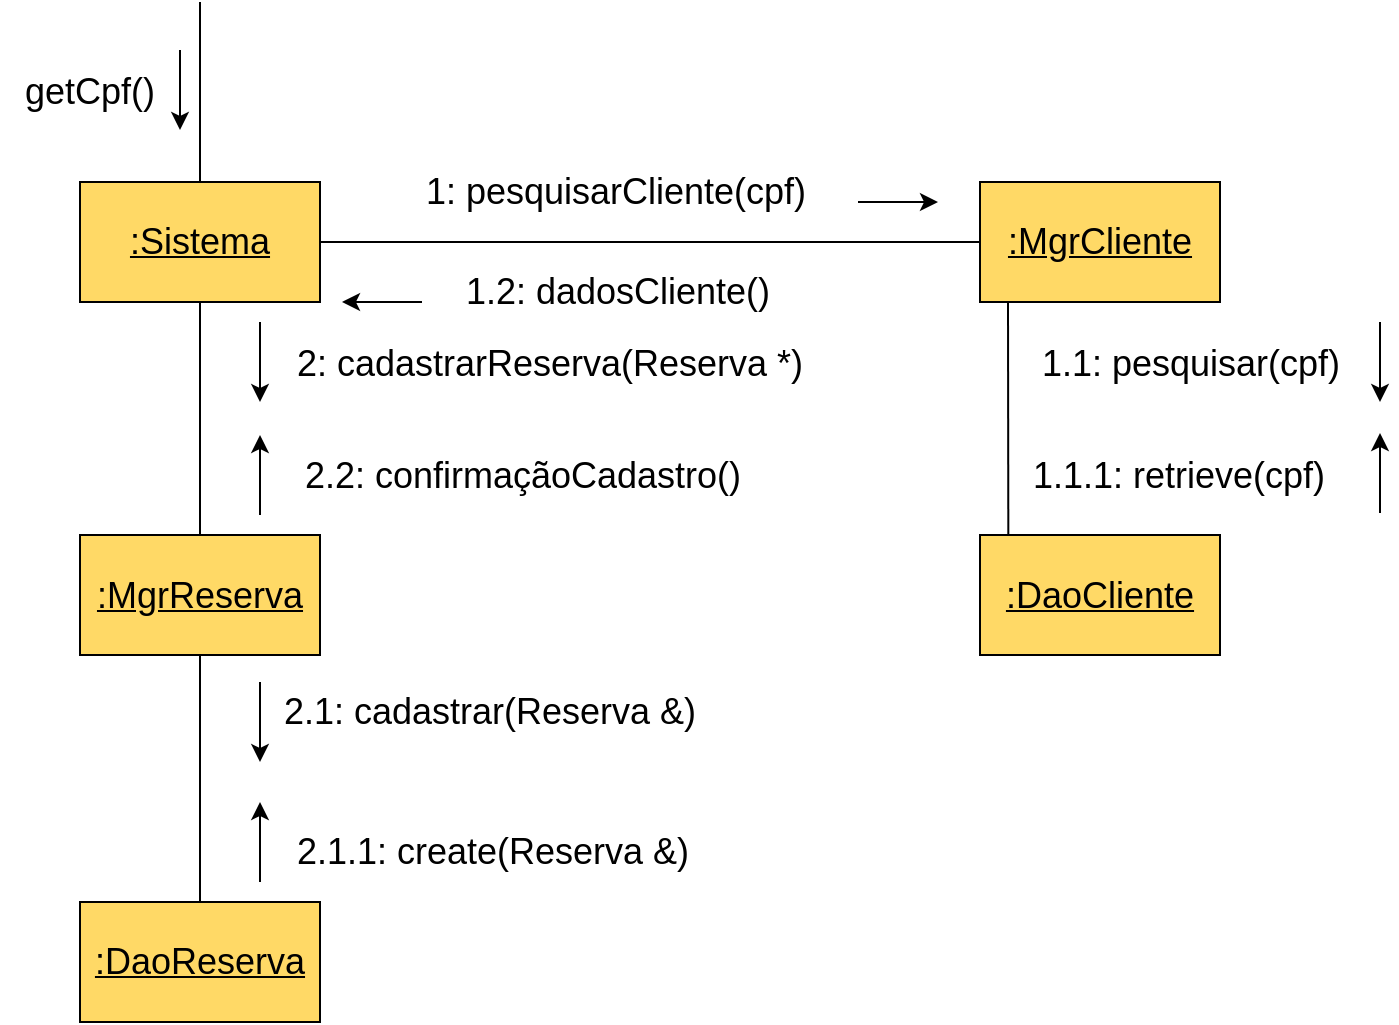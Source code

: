 <mxfile version="20.0.1" type="github">
  <diagram id="ZzfmP2RD6eanzWZvCcLj" name="Page-1">
    <mxGraphModel dx="1422" dy="696" grid="1" gridSize="10" guides="1" tooltips="1" connect="1" arrows="1" fold="1" page="1" pageScale="1" pageWidth="827" pageHeight="1169" math="0" shadow="0">
      <root>
        <mxCell id="0" />
        <mxCell id="1" parent="0" />
        <mxCell id="wr61bbnLbfRQHEi8CD0G-1" value="&lt;font style=&quot;font-size: 18px;&quot;&gt;&lt;u&gt;:Sistema&lt;/u&gt;&lt;/font&gt;" style="rounded=0;whiteSpace=wrap;html=1;fillColor=#FFD966;" parent="1" vertex="1">
          <mxGeometry x="40" y="320" width="120" height="60" as="geometry" />
        </mxCell>
        <mxCell id="wr61bbnLbfRQHEi8CD0G-2" value="&lt;font style=&quot;font-size: 18px;&quot;&gt;&lt;u&gt;:MgrCliente&lt;/u&gt;&lt;/font&gt;" style="rounded=0;whiteSpace=wrap;html=1;fillColor=#FFD966;" parent="1" vertex="1">
          <mxGeometry x="490" y="320" width="120" height="60" as="geometry" />
        </mxCell>
        <mxCell id="wr61bbnLbfRQHEi8CD0G-3" value="&lt;font style=&quot;font-size: 18px;&quot;&gt;&lt;u&gt;:DaoCliente&lt;/u&gt;&lt;/font&gt;" style="rounded=0;whiteSpace=wrap;html=1;fillColor=#FFD966;" parent="1" vertex="1">
          <mxGeometry x="490" y="496.5" width="120" height="60" as="geometry" />
        </mxCell>
        <mxCell id="wr61bbnLbfRQHEi8CD0G-4" value="" style="endArrow=none;html=1;rounded=0;fontSize=18;exitX=0.5;exitY=0;exitDx=0;exitDy=0;" parent="1" source="wr61bbnLbfRQHEi8CD0G-1" edge="1">
          <mxGeometry width="50" height="50" relative="1" as="geometry">
            <mxPoint x="90" y="290" as="sourcePoint" />
            <mxPoint x="100" y="230" as="targetPoint" />
          </mxGeometry>
        </mxCell>
        <mxCell id="wr61bbnLbfRQHEi8CD0G-5" value="getCpf()" style="text;html=1;strokeColor=none;fillColor=none;align=center;verticalAlign=middle;whiteSpace=wrap;rounded=0;fontSize=18;" parent="1" vertex="1">
          <mxGeometry y="260" width="90" height="30" as="geometry" />
        </mxCell>
        <mxCell id="wr61bbnLbfRQHEi8CD0G-6" value="" style="endArrow=none;html=1;rounded=0;fontSize=18;exitX=1;exitY=0.5;exitDx=0;exitDy=0;entryX=0;entryY=0.5;entryDx=0;entryDy=0;" parent="1" source="wr61bbnLbfRQHEi8CD0G-1" target="wr61bbnLbfRQHEi8CD0G-2" edge="1">
          <mxGeometry width="50" height="50" relative="1" as="geometry">
            <mxPoint x="300" y="380" as="sourcePoint" />
            <mxPoint x="300" y="290" as="targetPoint" />
          </mxGeometry>
        </mxCell>
        <mxCell id="wr61bbnLbfRQHEi8CD0G-7" value="" style="endArrow=none;html=1;rounded=0;fontSize=18;entryX=0.118;entryY=-0.002;entryDx=0;entryDy=0;entryPerimeter=0;" parent="1" target="wr61bbnLbfRQHEi8CD0G-3" edge="1">
          <mxGeometry width="50" height="50" relative="1" as="geometry">
            <mxPoint x="504" y="380" as="sourcePoint" />
            <mxPoint x="530" y="670" as="targetPoint" />
          </mxGeometry>
        </mxCell>
        <mxCell id="wr61bbnLbfRQHEi8CD0G-8" value="2: cadastrarReserva(Reserva *)" style="text;html=1;strokeColor=none;fillColor=none;align=center;verticalAlign=middle;whiteSpace=wrap;rounded=0;fontSize=18;" parent="1" vertex="1">
          <mxGeometry x="140" y="396" width="270" height="30" as="geometry" />
        </mxCell>
        <mxCell id="wr61bbnLbfRQHEi8CD0G-10" value="1.1: pesquisar(cpf)" style="text;html=1;strokeColor=none;fillColor=none;align=center;verticalAlign=middle;whiteSpace=wrap;rounded=0;fontSize=18;" parent="1" vertex="1">
          <mxGeometry x="510" y="396" width="171" height="30" as="geometry" />
        </mxCell>
        <mxCell id="wr61bbnLbfRQHEi8CD0G-14" value="1.2: dadosCliente()" style="text;html=1;strokeColor=none;fillColor=none;align=center;verticalAlign=middle;whiteSpace=wrap;rounded=0;fontSize=18;" parent="1" vertex="1">
          <mxGeometry x="219" y="360" width="180" height="30" as="geometry" />
        </mxCell>
        <mxCell id="wr61bbnLbfRQHEi8CD0G-15" value="" style="endArrow=classic;html=1;rounded=0;fontSize=18;" parent="1" edge="1">
          <mxGeometry width="50" height="50" relative="1" as="geometry">
            <mxPoint x="90" y="254" as="sourcePoint" />
            <mxPoint x="90" y="294" as="targetPoint" />
          </mxGeometry>
        </mxCell>
        <mxCell id="wr61bbnLbfRQHEi8CD0G-16" value="" style="endArrow=classic;html=1;rounded=0;fontSize=18;" parent="1" edge="1">
          <mxGeometry width="50" height="50" relative="1" as="geometry">
            <mxPoint x="130" y="390" as="sourcePoint" />
            <mxPoint x="130" y="430" as="targetPoint" />
          </mxGeometry>
        </mxCell>
        <mxCell id="wr61bbnLbfRQHEi8CD0G-17" value="" style="endArrow=none;html=1;rounded=0;fontSize=18;startArrow=classic;startFill=1;endFill=0;" parent="1" edge="1">
          <mxGeometry width="50" height="50" relative="1" as="geometry">
            <mxPoint x="171" y="380" as="sourcePoint" />
            <mxPoint x="211" y="380" as="targetPoint" />
          </mxGeometry>
        </mxCell>
        <mxCell id="wr61bbnLbfRQHEi8CD0G-18" value="" style="endArrow=classic;html=1;rounded=0;fontSize=18;" parent="1" edge="1">
          <mxGeometry width="50" height="50" relative="1" as="geometry">
            <mxPoint x="690" y="390" as="sourcePoint" />
            <mxPoint x="690" y="430" as="targetPoint" />
          </mxGeometry>
        </mxCell>
        <mxCell id="wr61bbnLbfRQHEi8CD0G-19" value="" style="endArrow=none;html=1;rounded=0;fontSize=18;startArrow=classic;startFill=1;endFill=0;" parent="1" edge="1">
          <mxGeometry width="50" height="50" relative="1" as="geometry">
            <mxPoint x="690" y="445.5" as="sourcePoint" />
            <mxPoint x="690" y="485.5" as="targetPoint" />
          </mxGeometry>
        </mxCell>
        <mxCell id="wr61bbnLbfRQHEi8CD0G-20" value="1: pesquisarCliente(cpf)" style="text;html=1;strokeColor=none;fillColor=none;align=center;verticalAlign=middle;whiteSpace=wrap;rounded=0;fontSize=18;" parent="1" vertex="1">
          <mxGeometry x="199" y="310" width="218" height="30" as="geometry" />
        </mxCell>
        <mxCell id="wr61bbnLbfRQHEi8CD0G-21" value="" style="endArrow=classic;html=1;rounded=0;fontSize=18;" parent="1" edge="1">
          <mxGeometry width="50" height="50" relative="1" as="geometry">
            <mxPoint x="429" y="330" as="sourcePoint" />
            <mxPoint x="469" y="330" as="targetPoint" />
          </mxGeometry>
        </mxCell>
        <mxCell id="wr61bbnLbfRQHEi8CD0G-22" value="2.1: cadastrar(Reserva &amp;amp;)" style="text;html=1;strokeColor=none;fillColor=none;align=center;verticalAlign=middle;whiteSpace=wrap;rounded=0;fontSize=18;" parent="1" vertex="1">
          <mxGeometry x="140" y="570" width="210" height="30" as="geometry" />
        </mxCell>
        <mxCell id="wr61bbnLbfRQHEi8CD0G-23" value="" style="endArrow=classic;html=1;rounded=0;fontSize=18;" parent="1" edge="1">
          <mxGeometry width="50" height="50" relative="1" as="geometry">
            <mxPoint x="130" y="570" as="sourcePoint" />
            <mxPoint x="130" y="610" as="targetPoint" />
          </mxGeometry>
        </mxCell>
        <mxCell id="wr61bbnLbfRQHEi8CD0G-24" value="2.1.1: create(Reserva &amp;amp;)" style="text;html=1;strokeColor=none;fillColor=none;align=center;verticalAlign=middle;whiteSpace=wrap;rounded=0;fontSize=18;" parent="1" vertex="1">
          <mxGeometry x="140" y="640" width="212.62" height="30" as="geometry" />
        </mxCell>
        <mxCell id="wr61bbnLbfRQHEi8CD0G-25" value="" style="endArrow=none;html=1;rounded=0;fontSize=18;startArrow=classic;startFill=1;endFill=0;" parent="1" edge="1">
          <mxGeometry width="50" height="50" relative="1" as="geometry">
            <mxPoint x="130" y="630" as="sourcePoint" />
            <mxPoint x="130" y="670" as="targetPoint" />
          </mxGeometry>
        </mxCell>
        <mxCell id="gkqncjv-Y_hTm5bCE2QK-1" value="1.1.1: retrieve(cpf)" style="text;html=1;strokeColor=none;fillColor=none;align=center;verticalAlign=middle;whiteSpace=wrap;rounded=0;fontSize=18;" vertex="1" parent="1">
          <mxGeometry x="510" y="451.5" width="159" height="30" as="geometry" />
        </mxCell>
        <mxCell id="gkqncjv-Y_hTm5bCE2QK-2" value="&lt;font style=&quot;font-size: 18px;&quot;&gt;&lt;u&gt;:MgrReserva&lt;/u&gt;&lt;/font&gt;" style="rounded=0;whiteSpace=wrap;html=1;fillColor=#FFD966;" vertex="1" parent="1">
          <mxGeometry x="40" y="496.5" width="120" height="60" as="geometry" />
        </mxCell>
        <mxCell id="gkqncjv-Y_hTm5bCE2QK-3" value="&lt;font style=&quot;font-size: 18px;&quot;&gt;&lt;u&gt;:DaoReserva&lt;/u&gt;&lt;/font&gt;" style="rounded=0;whiteSpace=wrap;html=1;fillColor=#FFD966;" vertex="1" parent="1">
          <mxGeometry x="40" y="680" width="120" height="60" as="geometry" />
        </mxCell>
        <mxCell id="gkqncjv-Y_hTm5bCE2QK-4" value="" style="endArrow=none;html=1;rounded=0;fontSize=18;exitX=0.5;exitY=1;exitDx=0;exitDy=0;entryX=0.5;entryY=0;entryDx=0;entryDy=0;" edge="1" parent="1" source="wr61bbnLbfRQHEi8CD0G-1" target="gkqncjv-Y_hTm5bCE2QK-2">
          <mxGeometry width="50" height="50" relative="1" as="geometry">
            <mxPoint x="10" y="720" as="sourcePoint" />
            <mxPoint x="100" y="540" as="targetPoint" />
          </mxGeometry>
        </mxCell>
        <mxCell id="gkqncjv-Y_hTm5bCE2QK-5" value="" style="endArrow=none;html=1;rounded=0;fontSize=18;exitX=0.5;exitY=1;exitDx=0;exitDy=0;entryX=0.5;entryY=0;entryDx=0;entryDy=0;" edge="1" parent="1" source="gkqncjv-Y_hTm5bCE2QK-2" target="gkqncjv-Y_hTm5bCE2QK-3">
          <mxGeometry width="50" height="50" relative="1" as="geometry">
            <mxPoint x="100" y="570" as="sourcePoint" />
            <mxPoint x="100" y="686.5" as="targetPoint" />
          </mxGeometry>
        </mxCell>
        <mxCell id="gkqncjv-Y_hTm5bCE2QK-6" value="2.2: confirmaçãoCadastro()" style="text;html=1;strokeColor=none;fillColor=none;align=center;verticalAlign=middle;whiteSpace=wrap;rounded=0;fontSize=18;" vertex="1" parent="1">
          <mxGeometry x="140" y="451.5" width="242.62" height="30" as="geometry" />
        </mxCell>
        <mxCell id="gkqncjv-Y_hTm5bCE2QK-7" value="" style="endArrow=none;html=1;rounded=0;fontSize=18;startArrow=classic;startFill=1;endFill=0;" edge="1" parent="1">
          <mxGeometry width="50" height="50" relative="1" as="geometry">
            <mxPoint x="130" y="446.5" as="sourcePoint" />
            <mxPoint x="130" y="486.5" as="targetPoint" />
          </mxGeometry>
        </mxCell>
      </root>
    </mxGraphModel>
  </diagram>
</mxfile>

